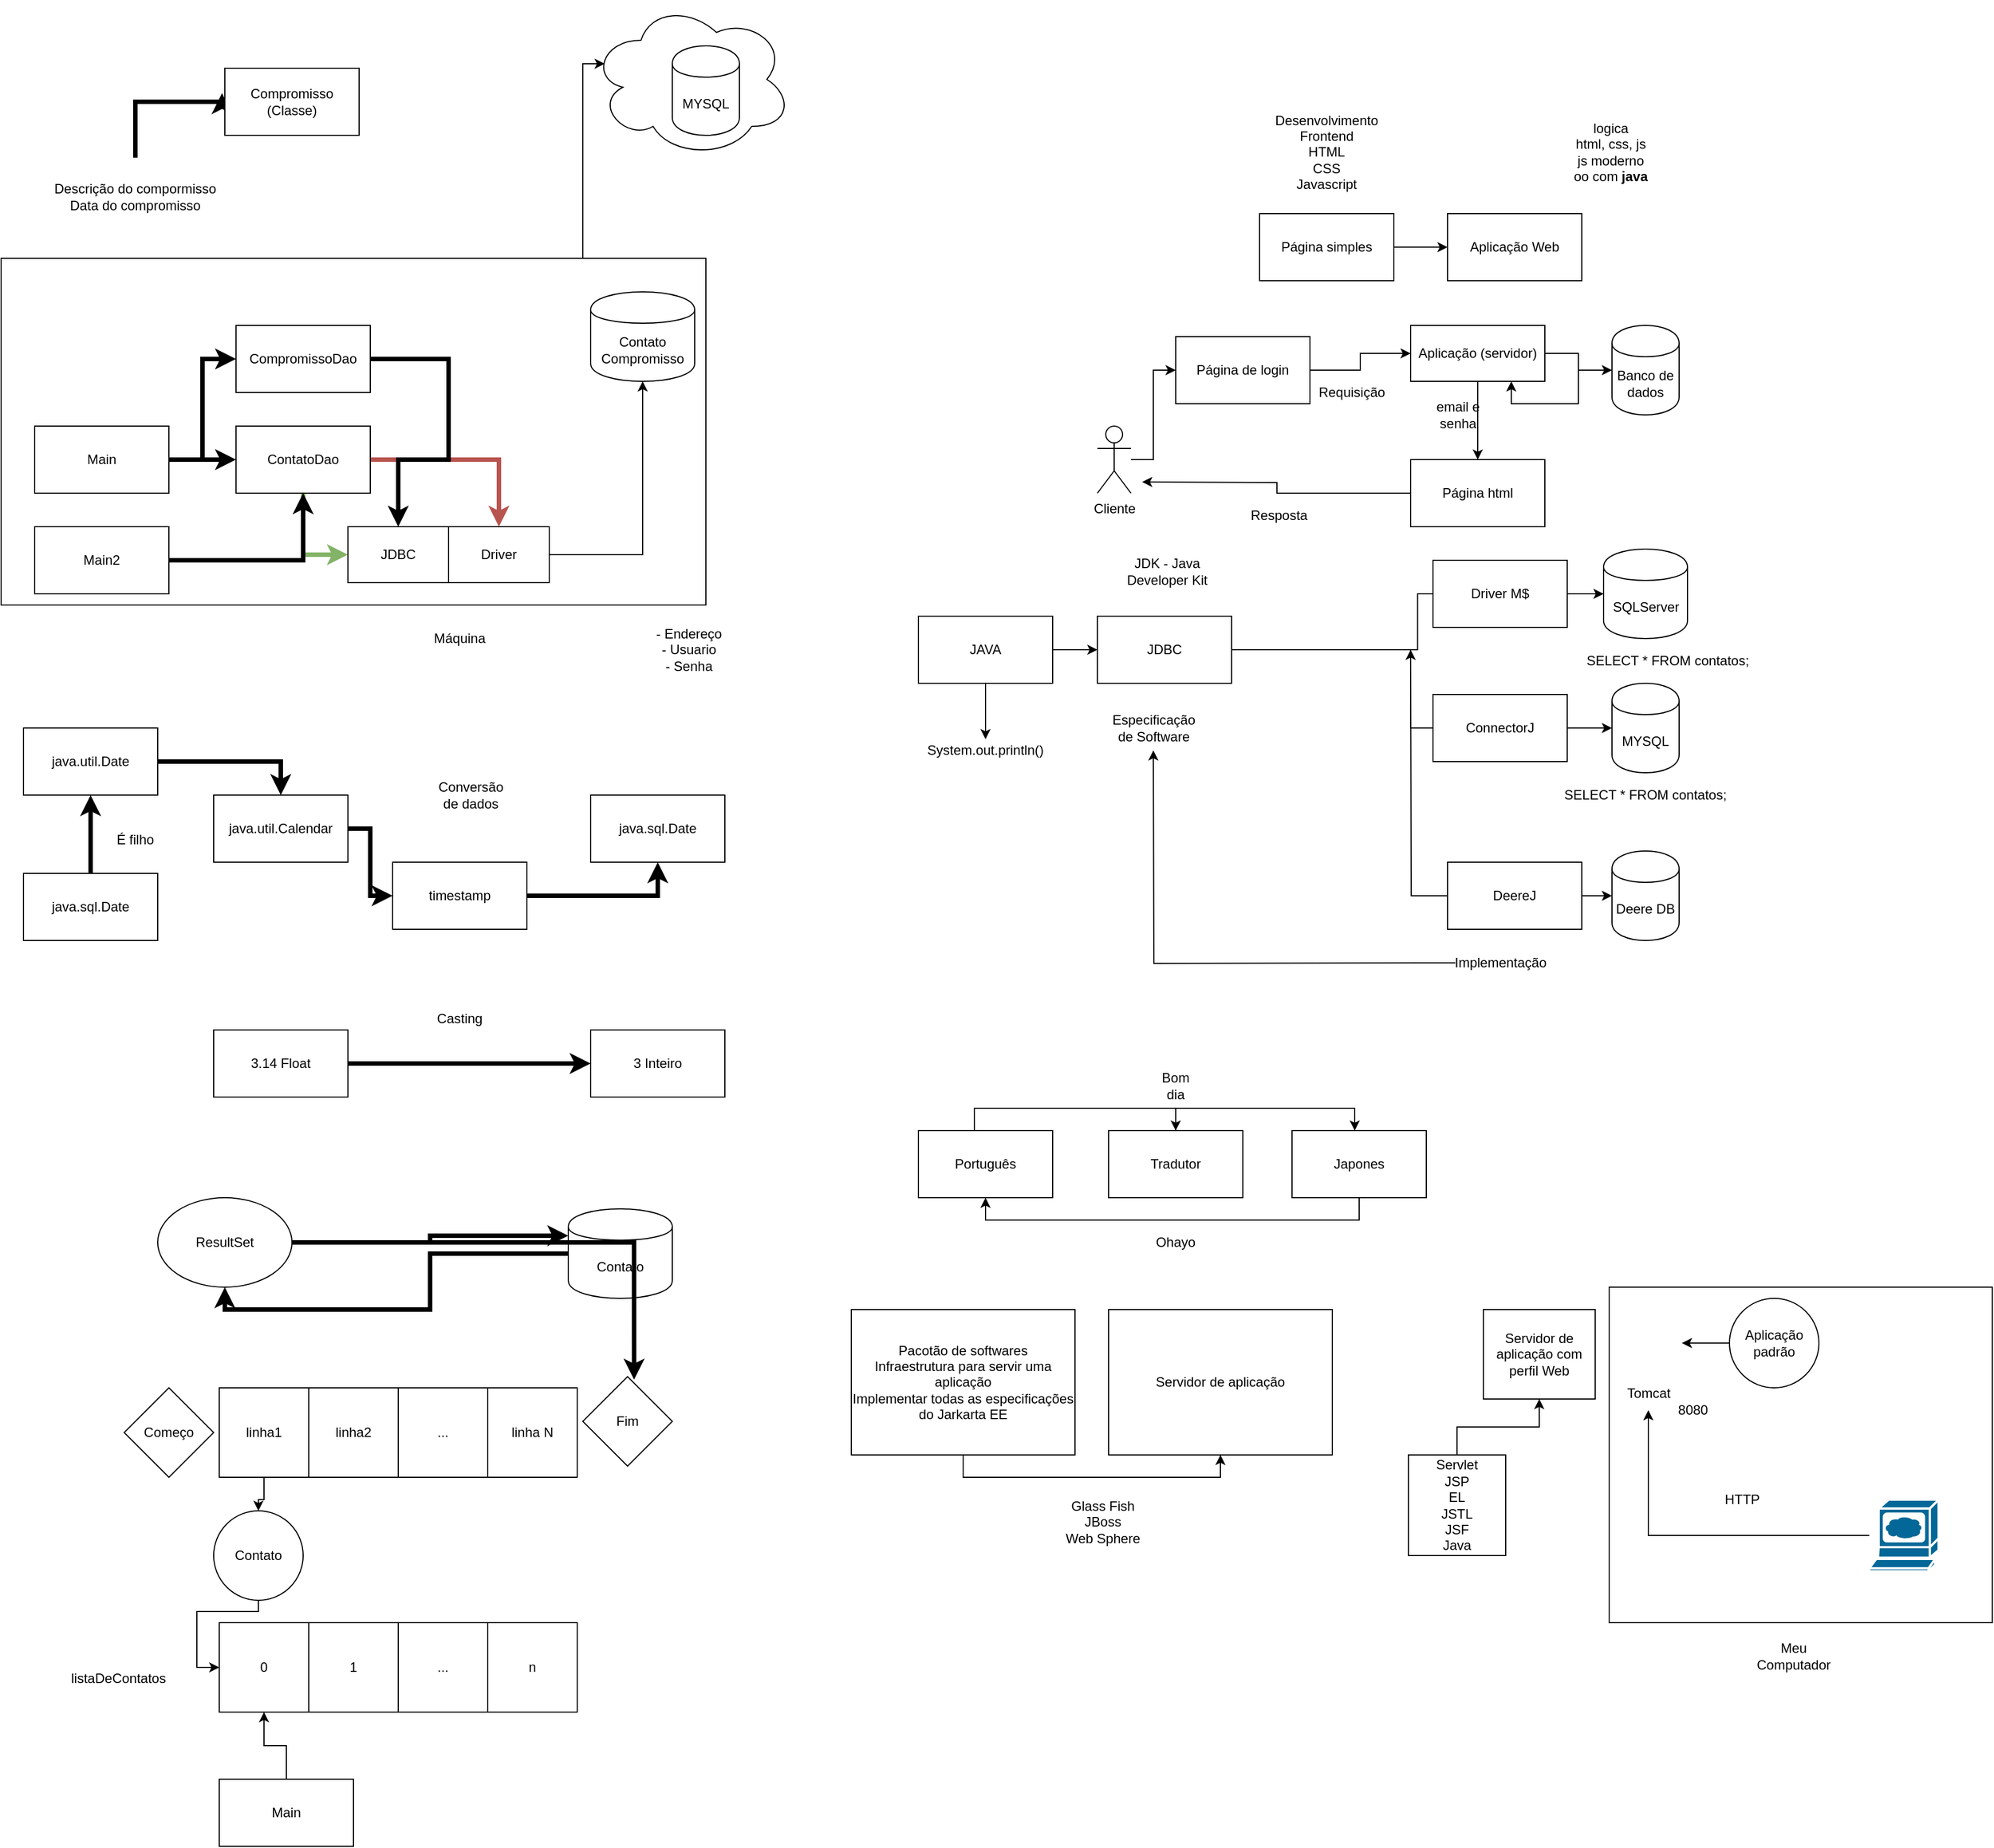 <mxfile version="13.1.12" type="github"><diagram id="440vHVHWiU5HfYFwJm3n" name="Página-1"><mxGraphModel dx="1795" dy="1606" grid="1" gridSize="10" guides="1" tooltips="1" connect="1" arrows="1" fold="1" page="1" pageScale="1" pageWidth="827" pageHeight="1169" math="0" shadow="0"><root><mxCell id="0"/><mxCell id="1" parent="0"/><mxCell id="jCvPmVA4w9FR2IgPTuBm-130" value="" style="rounded=0;whiteSpace=wrap;html=1;fillColor=none;" vertex="1" parent="1"><mxGeometry x="737.5" y="1120" width="342.5" height="300" as="geometry"/></mxCell><mxCell id="jCvPmVA4w9FR2IgPTuBm-60" style="edgeStyle=orthogonalEdgeStyle;rounded=0;orthogonalLoop=1;jettySize=auto;html=1;entryX=0.07;entryY=0.4;entryDx=0;entryDy=0;entryPerimeter=0;" edge="1" parent="1" source="jCvPmVA4w9FR2IgPTuBm-56" target="jCvPmVA4w9FR2IgPTuBm-59"><mxGeometry relative="1" as="geometry"><mxPoint x="-260" y="270" as="targetPoint"/><Array as="points"><mxPoint x="-290" y="200"/><mxPoint x="-180" y="200"/><mxPoint x="-180" y="216"/></Array></mxGeometry></mxCell><mxCell id="jCvPmVA4w9FR2IgPTuBm-56" value="" style="rounded=0;whiteSpace=wrap;html=1;fillColor=none;" vertex="1" parent="1"><mxGeometry x="-700" y="200" width="630" height="310" as="geometry"/></mxCell><mxCell id="jCvPmVA4w9FR2IgPTuBm-1" value="Desenvolvimento Frontend&lt;br&gt;HTML&lt;br&gt;CSS&lt;br&gt;Javascript" style="text;html=1;strokeColor=none;fillColor=none;align=center;verticalAlign=middle;whiteSpace=wrap;rounded=0;" vertex="1" parent="1"><mxGeometry x="430" y="90" width="110" height="30" as="geometry"/></mxCell><mxCell id="jCvPmVA4w9FR2IgPTuBm-2" value="logica&lt;br&gt;html, css, js&lt;br&gt;js moderno&lt;br&gt;oo com &lt;b&gt;java&lt;/b&gt;" style="text;html=1;strokeColor=none;fillColor=none;align=center;verticalAlign=middle;whiteSpace=wrap;rounded=0;" vertex="1" parent="1"><mxGeometry x="654" y="70" width="170" height="70" as="geometry"/></mxCell><mxCell id="jCvPmVA4w9FR2IgPTuBm-5" style="edgeStyle=orthogonalEdgeStyle;rounded=0;orthogonalLoop=1;jettySize=auto;html=1;" edge="1" parent="1" source="jCvPmVA4w9FR2IgPTuBm-3" target="jCvPmVA4w9FR2IgPTuBm-4"><mxGeometry relative="1" as="geometry"/></mxCell><mxCell id="jCvPmVA4w9FR2IgPTuBm-3" value="Página simples" style="rounded=0;whiteSpace=wrap;html=1;" vertex="1" parent="1"><mxGeometry x="425" y="160" width="120" height="60" as="geometry"/></mxCell><mxCell id="jCvPmVA4w9FR2IgPTuBm-4" value="Aplicação Web" style="rounded=0;whiteSpace=wrap;html=1;" vertex="1" parent="1"><mxGeometry x="593" y="160" width="120" height="60" as="geometry"/></mxCell><mxCell id="jCvPmVA4w9FR2IgPTuBm-10" style="edgeStyle=orthogonalEdgeStyle;rounded=0;orthogonalLoop=1;jettySize=auto;html=1;entryX=0;entryY=0.5;entryDx=0;entryDy=0;" edge="1" parent="1" source="jCvPmVA4w9FR2IgPTuBm-6" target="jCvPmVA4w9FR2IgPTuBm-7"><mxGeometry relative="1" as="geometry"/></mxCell><mxCell id="jCvPmVA4w9FR2IgPTuBm-6" value="Página de login" style="rounded=0;whiteSpace=wrap;html=1;" vertex="1" parent="1"><mxGeometry x="350" y="270" width="120" height="60" as="geometry"/></mxCell><mxCell id="jCvPmVA4w9FR2IgPTuBm-11" style="edgeStyle=orthogonalEdgeStyle;rounded=0;orthogonalLoop=1;jettySize=auto;html=1;" edge="1" parent="1" source="jCvPmVA4w9FR2IgPTuBm-7" target="jCvPmVA4w9FR2IgPTuBm-8"><mxGeometry relative="1" as="geometry"/></mxCell><mxCell id="jCvPmVA4w9FR2IgPTuBm-16" style="edgeStyle=orthogonalEdgeStyle;rounded=0;orthogonalLoop=1;jettySize=auto;html=1;entryX=0.5;entryY=0;entryDx=0;entryDy=0;" edge="1" parent="1" source="jCvPmVA4w9FR2IgPTuBm-7" target="jCvPmVA4w9FR2IgPTuBm-15"><mxGeometry relative="1" as="geometry"/></mxCell><mxCell id="jCvPmVA4w9FR2IgPTuBm-7" value="Aplicação (servidor)" style="rounded=0;whiteSpace=wrap;html=1;" vertex="1" parent="1"><mxGeometry x="560" y="260" width="120" height="50" as="geometry"/></mxCell><mxCell id="jCvPmVA4w9FR2IgPTuBm-14" style="edgeStyle=orthogonalEdgeStyle;rounded=0;orthogonalLoop=1;jettySize=auto;html=1;entryX=0.75;entryY=1;entryDx=0;entryDy=0;" edge="1" parent="1" source="jCvPmVA4w9FR2IgPTuBm-8" target="jCvPmVA4w9FR2IgPTuBm-7"><mxGeometry relative="1" as="geometry"/></mxCell><mxCell id="jCvPmVA4w9FR2IgPTuBm-8" value="Banco de dados" style="shape=cylinder;whiteSpace=wrap;html=1;boundedLbl=1;backgroundOutline=1;" vertex="1" parent="1"><mxGeometry x="740" y="260" width="60" height="80" as="geometry"/></mxCell><mxCell id="jCvPmVA4w9FR2IgPTuBm-12" value="email e senha" style="text;html=1;strokeColor=none;fillColor=none;align=center;verticalAlign=middle;whiteSpace=wrap;rounded=0;" vertex="1" parent="1"><mxGeometry x="570" y="330" width="65" height="20" as="geometry"/></mxCell><mxCell id="jCvPmVA4w9FR2IgPTuBm-17" style="edgeStyle=orthogonalEdgeStyle;rounded=0;orthogonalLoop=1;jettySize=auto;html=1;exitX=0;exitY=0.5;exitDx=0;exitDy=0;" edge="1" parent="1" source="jCvPmVA4w9FR2IgPTuBm-15"><mxGeometry relative="1" as="geometry"><mxPoint x="320" y="400" as="targetPoint"/></mxGeometry></mxCell><mxCell id="jCvPmVA4w9FR2IgPTuBm-15" value="Página html" style="rounded=0;whiteSpace=wrap;html=1;" vertex="1" parent="1"><mxGeometry x="560" y="380" width="120" height="60" as="geometry"/></mxCell><mxCell id="jCvPmVA4w9FR2IgPTuBm-19" style="edgeStyle=orthogonalEdgeStyle;rounded=0;orthogonalLoop=1;jettySize=auto;html=1;entryX=0;entryY=0.5;entryDx=0;entryDy=0;" edge="1" parent="1" source="jCvPmVA4w9FR2IgPTuBm-18" target="jCvPmVA4w9FR2IgPTuBm-6"><mxGeometry relative="1" as="geometry"/></mxCell><mxCell id="jCvPmVA4w9FR2IgPTuBm-18" value="Cliente" style="shape=umlActor;verticalLabelPosition=bottom;labelBackgroundColor=#ffffff;verticalAlign=top;html=1;outlineConnect=0;" vertex="1" parent="1"><mxGeometry x="280" y="350" width="30" height="60" as="geometry"/></mxCell><mxCell id="jCvPmVA4w9FR2IgPTuBm-20" value="Requisição" style="text;html=1;strokeColor=none;fillColor=none;align=center;verticalAlign=middle;whiteSpace=wrap;rounded=0;" vertex="1" parent="1"><mxGeometry x="475" y="310" width="65" height="20" as="geometry"/></mxCell><mxCell id="jCvPmVA4w9FR2IgPTuBm-21" value="Resposta" style="text;html=1;strokeColor=none;fillColor=none;align=center;verticalAlign=middle;whiteSpace=wrap;rounded=0;" vertex="1" parent="1"><mxGeometry x="410" y="420" width="65" height="20" as="geometry"/></mxCell><mxCell id="jCvPmVA4w9FR2IgPTuBm-25" style="edgeStyle=orthogonalEdgeStyle;rounded=0;orthogonalLoop=1;jettySize=auto;html=1;entryX=0;entryY=0.5;entryDx=0;entryDy=0;" edge="1" parent="1" source="jCvPmVA4w9FR2IgPTuBm-38" target="jCvPmVA4w9FR2IgPTuBm-23"><mxGeometry relative="1" as="geometry"><Array as="points"><mxPoint x="560" y="550"/><mxPoint x="560" y="620"/></Array></mxGeometry></mxCell><mxCell id="jCvPmVA4w9FR2IgPTuBm-26" style="edgeStyle=orthogonalEdgeStyle;rounded=0;orthogonalLoop=1;jettySize=auto;html=1;" edge="1" parent="1" source="jCvPmVA4w9FR2IgPTuBm-22" target="jCvPmVA4w9FR2IgPTuBm-27"><mxGeometry relative="1" as="geometry"><mxPoint x="180" y="640" as="targetPoint"/></mxGeometry></mxCell><mxCell id="jCvPmVA4w9FR2IgPTuBm-22" value="JAVA" style="rounded=0;whiteSpace=wrap;html=1;" vertex="1" parent="1"><mxGeometry x="120" y="520" width="120" height="60" as="geometry"/></mxCell><mxCell id="jCvPmVA4w9FR2IgPTuBm-23" value="MYSQL" style="shape=cylinder;whiteSpace=wrap;html=1;boundedLbl=1;backgroundOutline=1;" vertex="1" parent="1"><mxGeometry x="740" y="580" width="60" height="80" as="geometry"/></mxCell><mxCell id="jCvPmVA4w9FR2IgPTuBm-24" value="SELECT * FROM contatos;" style="text;html=1;strokeColor=none;fillColor=none;align=center;verticalAlign=middle;whiteSpace=wrap;rounded=0;" vertex="1" parent="1"><mxGeometry x="680" y="670" width="180" height="20" as="geometry"/></mxCell><mxCell id="jCvPmVA4w9FR2IgPTuBm-27" value="System.out.println()" style="text;html=1;strokeColor=none;fillColor=none;align=center;verticalAlign=middle;whiteSpace=wrap;rounded=0;" vertex="1" parent="1"><mxGeometry x="160" y="630" width="40" height="20" as="geometry"/></mxCell><mxCell id="jCvPmVA4w9FR2IgPTuBm-30" style="edgeStyle=orthogonalEdgeStyle;rounded=0;orthogonalLoop=1;jettySize=auto;html=1;entryX=0.5;entryY=0;entryDx=0;entryDy=0;exitX=0.417;exitY=0;exitDx=0;exitDy=0;exitPerimeter=0;" edge="1" parent="1" source="jCvPmVA4w9FR2IgPTuBm-28" target="jCvPmVA4w9FR2IgPTuBm-34"><mxGeometry relative="1" as="geometry"/></mxCell><mxCell id="jCvPmVA4w9FR2IgPTuBm-28" value="Português" style="rounded=0;whiteSpace=wrap;html=1;" vertex="1" parent="1"><mxGeometry x="120" y="980" width="120" height="60" as="geometry"/></mxCell><mxCell id="jCvPmVA4w9FR2IgPTuBm-32" style="edgeStyle=orthogonalEdgeStyle;rounded=0;orthogonalLoop=1;jettySize=auto;html=1;entryX=0.5;entryY=1;entryDx=0;entryDy=0;exitX=0.5;exitY=1;exitDx=0;exitDy=0;" edge="1" parent="1" source="jCvPmVA4w9FR2IgPTuBm-29" target="jCvPmVA4w9FR2IgPTuBm-28"><mxGeometry relative="1" as="geometry"/></mxCell><mxCell id="jCvPmVA4w9FR2IgPTuBm-29" value="Japones" style="rounded=0;whiteSpace=wrap;html=1;" vertex="1" parent="1"><mxGeometry x="454" y="980" width="120" height="60" as="geometry"/></mxCell><mxCell id="jCvPmVA4w9FR2IgPTuBm-31" value="Bom dia" style="text;html=1;strokeColor=none;fillColor=none;align=center;verticalAlign=middle;whiteSpace=wrap;rounded=0;" vertex="1" parent="1"><mxGeometry x="330" y="920" width="40" height="40" as="geometry"/></mxCell><mxCell id="jCvPmVA4w9FR2IgPTuBm-33" value="Ohayo" style="text;html=1;strokeColor=none;fillColor=none;align=center;verticalAlign=middle;whiteSpace=wrap;rounded=0;" vertex="1" parent="1"><mxGeometry x="330" y="1070" width="40" height="20" as="geometry"/></mxCell><mxCell id="jCvPmVA4w9FR2IgPTuBm-37" style="edgeStyle=orthogonalEdgeStyle;rounded=0;orthogonalLoop=1;jettySize=auto;html=1;entryX=0.467;entryY=0;entryDx=0;entryDy=0;entryPerimeter=0;exitX=0.5;exitY=0;exitDx=0;exitDy=0;" edge="1" parent="1" source="jCvPmVA4w9FR2IgPTuBm-34" target="jCvPmVA4w9FR2IgPTuBm-29"><mxGeometry relative="1" as="geometry"/></mxCell><mxCell id="jCvPmVA4w9FR2IgPTuBm-34" value="Tradutor" style="rounded=0;whiteSpace=wrap;html=1;" vertex="1" parent="1"><mxGeometry x="290" y="980" width="120" height="60" as="geometry"/></mxCell><mxCell id="jCvPmVA4w9FR2IgPTuBm-41" style="edgeStyle=orthogonalEdgeStyle;rounded=0;orthogonalLoop=1;jettySize=auto;html=1;" edge="1" parent="1" source="jCvPmVA4w9FR2IgPTuBm-38" target="jCvPmVA4w9FR2IgPTuBm-40"><mxGeometry relative="1" as="geometry"/></mxCell><mxCell id="jCvPmVA4w9FR2IgPTuBm-38" value="JDBC" style="rounded=0;whiteSpace=wrap;html=1;" vertex="1" parent="1"><mxGeometry x="280" y="520" width="120" height="60" as="geometry"/></mxCell><mxCell id="jCvPmVA4w9FR2IgPTuBm-39" style="edgeStyle=orthogonalEdgeStyle;rounded=0;orthogonalLoop=1;jettySize=auto;html=1;entryX=0;entryY=0.5;entryDx=0;entryDy=0;" edge="1" parent="1" source="jCvPmVA4w9FR2IgPTuBm-22" target="jCvPmVA4w9FR2IgPTuBm-38"><mxGeometry relative="1" as="geometry"><mxPoint x="240" y="550" as="sourcePoint"/><mxPoint x="470" y="550" as="targetPoint"/></mxGeometry></mxCell><mxCell id="jCvPmVA4w9FR2IgPTuBm-40" value="SQLServer" style="shape=cylinder;whiteSpace=wrap;html=1;boundedLbl=1;backgroundOutline=1;" vertex="1" parent="1"><mxGeometry x="732.5" y="460" width="75" height="80" as="geometry"/></mxCell><mxCell id="jCvPmVA4w9FR2IgPTuBm-42" value="SELECT * FROM contatos;" style="text;html=1;strokeColor=none;fillColor=none;align=center;verticalAlign=middle;whiteSpace=wrap;rounded=0;" vertex="1" parent="1"><mxGeometry x="700" y="550" width="180" height="20" as="geometry"/></mxCell><mxCell id="jCvPmVA4w9FR2IgPTuBm-44" value="Driver M$" style="rounded=0;whiteSpace=wrap;html=1;" vertex="1" parent="1"><mxGeometry x="580" y="470" width="120" height="60" as="geometry"/></mxCell><mxCell id="jCvPmVA4w9FR2IgPTuBm-45" value="ConnectorJ" style="rounded=0;whiteSpace=wrap;html=1;" vertex="1" parent="1"><mxGeometry x="580" y="590" width="120" height="60" as="geometry"/></mxCell><mxCell id="jCvPmVA4w9FR2IgPTuBm-46" value="Especificação de Software" style="text;html=1;strokeColor=none;fillColor=none;align=center;verticalAlign=middle;whiteSpace=wrap;rounded=0;" vertex="1" parent="1"><mxGeometry x="297.5" y="610" width="65" height="20" as="geometry"/></mxCell><mxCell id="jCvPmVA4w9FR2IgPTuBm-48" style="edgeStyle=orthogonalEdgeStyle;rounded=0;orthogonalLoop=1;jettySize=auto;html=1;" edge="1" parent="1"><mxGeometry relative="1" as="geometry"><mxPoint x="330" y="640" as="targetPoint"/><mxPoint x="600" y="830" as="sourcePoint"/></mxGeometry></mxCell><mxCell id="jCvPmVA4w9FR2IgPTuBm-47" value="Implementação" style="text;html=1;strokeColor=none;fillColor=none;align=center;verticalAlign=middle;whiteSpace=wrap;rounded=0;" vertex="1" parent="1"><mxGeometry x="607.5" y="820" width="65" height="20" as="geometry"/></mxCell><mxCell id="jCvPmVA4w9FR2IgPTuBm-49" value="Deere DB" style="shape=cylinder;whiteSpace=wrap;html=1;boundedLbl=1;backgroundOutline=1;" vertex="1" parent="1"><mxGeometry x="740" y="730" width="60" height="80" as="geometry"/></mxCell><mxCell id="jCvPmVA4w9FR2IgPTuBm-51" style="edgeStyle=orthogonalEdgeStyle;rounded=0;orthogonalLoop=1;jettySize=auto;html=1;entryX=0;entryY=0.5;entryDx=0;entryDy=0;" edge="1" parent="1" source="jCvPmVA4w9FR2IgPTuBm-50" target="jCvPmVA4w9FR2IgPTuBm-49"><mxGeometry relative="1" as="geometry"/></mxCell><mxCell id="jCvPmVA4w9FR2IgPTuBm-52" style="edgeStyle=orthogonalEdgeStyle;rounded=0;orthogonalLoop=1;jettySize=auto;html=1;" edge="1" parent="1" source="jCvPmVA4w9FR2IgPTuBm-50"><mxGeometry relative="1" as="geometry"><mxPoint x="560" y="550" as="targetPoint"/></mxGeometry></mxCell><mxCell id="jCvPmVA4w9FR2IgPTuBm-50" value="DeereJ" style="rounded=0;whiteSpace=wrap;html=1;" vertex="1" parent="1"><mxGeometry x="593" y="740" width="120" height="60" as="geometry"/></mxCell><mxCell id="jCvPmVA4w9FR2IgPTuBm-53" value="JDK - Java Developer Kit" style="text;html=1;strokeColor=none;fillColor=none;align=center;verticalAlign=middle;whiteSpace=wrap;rounded=0;" vertex="1" parent="1"><mxGeometry x="290" y="460" width="105" height="40" as="geometry"/></mxCell><mxCell id="jCvPmVA4w9FR2IgPTuBm-63" style="edgeStyle=orthogonalEdgeStyle;rounded=0;orthogonalLoop=1;jettySize=auto;html=1;entryX=0;entryY=0.5;entryDx=0;entryDy=0;strokeWidth=4;fillColor=#d5e8d4;strokeColor=#82b366;" edge="1" parent="1" source="jCvPmVA4w9FR2IgPTuBm-54" target="jCvPmVA4w9FR2IgPTuBm-62"><mxGeometry relative="1" as="geometry"/></mxCell><mxCell id="jCvPmVA4w9FR2IgPTuBm-66" style="edgeStyle=orthogonalEdgeStyle;rounded=0;orthogonalLoop=1;jettySize=auto;html=1;fillColor=#f8cecc;strokeColor=#b85450;strokeWidth=4;" edge="1" parent="1" source="jCvPmVA4w9FR2IgPTuBm-54" target="jCvPmVA4w9FR2IgPTuBm-64"><mxGeometry relative="1" as="geometry"/></mxCell><mxCell id="jCvPmVA4w9FR2IgPTuBm-54" value="ContatoDao" style="rounded=0;whiteSpace=wrap;html=1;" vertex="1" parent="1"><mxGeometry x="-490" y="350" width="120" height="60" as="geometry"/></mxCell><mxCell id="jCvPmVA4w9FR2IgPTuBm-55" value="Contato&lt;br&gt;Compromisso" style="shape=cylinder;whiteSpace=wrap;html=1;boundedLbl=1;backgroundOutline=1;" vertex="1" parent="1"><mxGeometry x="-173" y="230" width="93" height="80" as="geometry"/></mxCell><mxCell id="jCvPmVA4w9FR2IgPTuBm-57" value="Máquina" style="text;html=1;strokeColor=none;fillColor=none;align=center;verticalAlign=middle;whiteSpace=wrap;rounded=0;" vertex="1" parent="1"><mxGeometry x="-310" y="530" width="40" height="20" as="geometry"/></mxCell><mxCell id="jCvPmVA4w9FR2IgPTuBm-58" value="MYSQL" style="shape=cylinder;whiteSpace=wrap;html=1;boundedLbl=1;backgroundOutline=1;" vertex="1" parent="1"><mxGeometry x="-100" y="10" width="60" height="80" as="geometry"/></mxCell><mxCell id="jCvPmVA4w9FR2IgPTuBm-59" value="" style="ellipse;shape=cloud;whiteSpace=wrap;html=1;fillColor=none;" vertex="1" parent="1"><mxGeometry x="-173" y="-30" width="180" height="140" as="geometry"/></mxCell><mxCell id="jCvPmVA4w9FR2IgPTuBm-61" value="- Endereço&lt;br&gt;- Usuario&lt;br&gt;- Senha" style="text;html=1;strokeColor=none;fillColor=none;align=center;verticalAlign=middle;whiteSpace=wrap;rounded=0;" vertex="1" parent="1"><mxGeometry x="-130" y="520" width="90" height="60" as="geometry"/></mxCell><mxCell id="jCvPmVA4w9FR2IgPTuBm-62" value="JDBC" style="rounded=0;whiteSpace=wrap;html=1;" vertex="1" parent="1"><mxGeometry x="-390" y="440" width="90" height="50" as="geometry"/></mxCell><mxCell id="jCvPmVA4w9FR2IgPTuBm-65" style="edgeStyle=orthogonalEdgeStyle;rounded=0;orthogonalLoop=1;jettySize=auto;html=1;" edge="1" parent="1" source="jCvPmVA4w9FR2IgPTuBm-64" target="jCvPmVA4w9FR2IgPTuBm-55"><mxGeometry relative="1" as="geometry"/></mxCell><mxCell id="jCvPmVA4w9FR2IgPTuBm-64" value="Driver" style="rounded=0;whiteSpace=wrap;html=1;" vertex="1" parent="1"><mxGeometry x="-300" y="440" width="90" height="50" as="geometry"/></mxCell><mxCell id="jCvPmVA4w9FR2IgPTuBm-76" style="edgeStyle=orthogonalEdgeStyle;rounded=0;orthogonalLoop=1;jettySize=auto;html=1;strokeWidth=4;" edge="1" parent="1" source="jCvPmVA4w9FR2IgPTuBm-67" target="jCvPmVA4w9FR2IgPTuBm-75"><mxGeometry relative="1" as="geometry"/></mxCell><mxCell id="jCvPmVA4w9FR2IgPTuBm-67" value="java.util.Calendar" style="rounded=0;whiteSpace=wrap;html=1;" vertex="1" parent="1"><mxGeometry x="-510" y="680" width="120" height="60" as="geometry"/></mxCell><mxCell id="jCvPmVA4w9FR2IgPTuBm-68" value="java.sql.Date" style="rounded=0;whiteSpace=wrap;html=1;" vertex="1" parent="1"><mxGeometry x="-173" y="680" width="120" height="60" as="geometry"/></mxCell><mxCell id="jCvPmVA4w9FR2IgPTuBm-70" value="Conversão de dados" style="text;html=1;strokeColor=none;fillColor=none;align=center;verticalAlign=middle;whiteSpace=wrap;rounded=0;" vertex="1" parent="1"><mxGeometry x="-310" y="660" width="60" height="40" as="geometry"/></mxCell><mxCell id="jCvPmVA4w9FR2IgPTuBm-71" style="edgeStyle=orthogonalEdgeStyle;rounded=0;orthogonalLoop=1;jettySize=auto;html=1;strokeWidth=4;" edge="1" parent="1" source="jCvPmVA4w9FR2IgPTuBm-72" target="jCvPmVA4w9FR2IgPTuBm-73"><mxGeometry relative="1" as="geometry"/></mxCell><mxCell id="jCvPmVA4w9FR2IgPTuBm-72" value="3.14 Float" style="rounded=0;whiteSpace=wrap;html=1;" vertex="1" parent="1"><mxGeometry x="-510" y="890" width="120" height="60" as="geometry"/></mxCell><mxCell id="jCvPmVA4w9FR2IgPTuBm-73" value="3 Inteiro" style="rounded=0;whiteSpace=wrap;html=1;" vertex="1" parent="1"><mxGeometry x="-173" y="890" width="120" height="60" as="geometry"/></mxCell><mxCell id="jCvPmVA4w9FR2IgPTuBm-74" value="Casting" style="text;html=1;strokeColor=none;fillColor=none;align=center;verticalAlign=middle;whiteSpace=wrap;rounded=0;" vertex="1" parent="1"><mxGeometry x="-320" y="860" width="60" height="40" as="geometry"/></mxCell><mxCell id="jCvPmVA4w9FR2IgPTuBm-77" style="edgeStyle=orthogonalEdgeStyle;rounded=0;orthogonalLoop=1;jettySize=auto;html=1;entryX=0.5;entryY=1;entryDx=0;entryDy=0;strokeWidth=4;" edge="1" parent="1" source="jCvPmVA4w9FR2IgPTuBm-75" target="jCvPmVA4w9FR2IgPTuBm-68"><mxGeometry relative="1" as="geometry"/></mxCell><mxCell id="jCvPmVA4w9FR2IgPTuBm-75" value="timestamp" style="rounded=0;whiteSpace=wrap;html=1;" vertex="1" parent="1"><mxGeometry x="-350" y="740" width="120" height="60" as="geometry"/></mxCell><mxCell id="jCvPmVA4w9FR2IgPTuBm-79" style="edgeStyle=orthogonalEdgeStyle;rounded=0;orthogonalLoop=1;jettySize=auto;html=1;strokeWidth=4;" edge="1" parent="1" source="jCvPmVA4w9FR2IgPTuBm-78" target="jCvPmVA4w9FR2IgPTuBm-54"><mxGeometry relative="1" as="geometry"/></mxCell><mxCell id="jCvPmVA4w9FR2IgPTuBm-88" style="edgeStyle=orthogonalEdgeStyle;rounded=0;orthogonalLoop=1;jettySize=auto;html=1;entryX=0;entryY=0.5;entryDx=0;entryDy=0;strokeWidth=4;" edge="1" parent="1" source="jCvPmVA4w9FR2IgPTuBm-78" target="jCvPmVA4w9FR2IgPTuBm-84"><mxGeometry relative="1" as="geometry"/></mxCell><mxCell id="jCvPmVA4w9FR2IgPTuBm-78" value="Main" style="rounded=0;whiteSpace=wrap;html=1;" vertex="1" parent="1"><mxGeometry x="-670" y="350" width="120" height="60" as="geometry"/></mxCell><mxCell id="jCvPmVA4w9FR2IgPTuBm-83" style="edgeStyle=orthogonalEdgeStyle;rounded=0;orthogonalLoop=1;jettySize=auto;html=1;strokeWidth=4;" edge="1" parent="1" source="jCvPmVA4w9FR2IgPTuBm-80" target="jCvPmVA4w9FR2IgPTuBm-54"><mxGeometry relative="1" as="geometry"/></mxCell><mxCell id="jCvPmVA4w9FR2IgPTuBm-80" value="Main2" style="rounded=0;whiteSpace=wrap;html=1;" vertex="1" parent="1"><mxGeometry x="-670" y="440" width="120" height="60" as="geometry"/></mxCell><mxCell id="jCvPmVA4w9FR2IgPTuBm-89" style="edgeStyle=orthogonalEdgeStyle;rounded=0;orthogonalLoop=1;jettySize=auto;html=1;strokeWidth=4;" edge="1" parent="1" source="jCvPmVA4w9FR2IgPTuBm-84" target="jCvPmVA4w9FR2IgPTuBm-62"><mxGeometry relative="1" as="geometry"><Array as="points"><mxPoint x="-300" y="290"/><mxPoint x="-300" y="380"/><mxPoint x="-345" y="380"/></Array></mxGeometry></mxCell><mxCell id="jCvPmVA4w9FR2IgPTuBm-84" value="CompromissoDao" style="rounded=0;whiteSpace=wrap;html=1;" vertex="1" parent="1"><mxGeometry x="-490" y="260" width="120" height="60" as="geometry"/></mxCell><mxCell id="jCvPmVA4w9FR2IgPTuBm-87" style="edgeStyle=orthogonalEdgeStyle;rounded=0;orthogonalLoop=1;jettySize=auto;html=1;entryX=-0.021;entryY=0.371;entryDx=0;entryDy=0;entryPerimeter=0;strokeWidth=4;" edge="1" parent="1" source="jCvPmVA4w9FR2IgPTuBm-85" target="jCvPmVA4w9FR2IgPTuBm-86"><mxGeometry relative="1" as="geometry"><Array as="points"><mxPoint x="-580" y="60"/><mxPoint x="-502" y="60"/></Array></mxGeometry></mxCell><mxCell id="jCvPmVA4w9FR2IgPTuBm-85" value="Descrição do compormisso&lt;br&gt;Data do compromisso" style="text;html=1;strokeColor=none;fillColor=none;align=center;verticalAlign=middle;whiteSpace=wrap;rounded=0;" vertex="1" parent="1"><mxGeometry x="-670" y="110" width="180" height="70" as="geometry"/></mxCell><mxCell id="jCvPmVA4w9FR2IgPTuBm-86" value="Compromisso (Classe)" style="rounded=0;whiteSpace=wrap;html=1;" vertex="1" parent="1"><mxGeometry x="-500" y="30" width="120" height="60" as="geometry"/></mxCell><mxCell id="jCvPmVA4w9FR2IgPTuBm-93" style="edgeStyle=orthogonalEdgeStyle;rounded=0;orthogonalLoop=1;jettySize=auto;html=1;entryX=0.5;entryY=1;entryDx=0;entryDy=0;strokeWidth=4;" edge="1" parent="1" source="jCvPmVA4w9FR2IgPTuBm-90" target="jCvPmVA4w9FR2IgPTuBm-91"><mxGeometry relative="1" as="geometry"/></mxCell><mxCell id="jCvPmVA4w9FR2IgPTuBm-90" value="Contato&lt;br&gt;" style="shape=cylinder;whiteSpace=wrap;html=1;boundedLbl=1;backgroundOutline=1;" vertex="1" parent="1"><mxGeometry x="-193" y="1050" width="93" height="80" as="geometry"/></mxCell><mxCell id="jCvPmVA4w9FR2IgPTuBm-92" style="edgeStyle=orthogonalEdgeStyle;rounded=0;orthogonalLoop=1;jettySize=auto;html=1;entryX=0;entryY=0.3;entryDx=0;entryDy=0;strokeWidth=4;" edge="1" parent="1" source="jCvPmVA4w9FR2IgPTuBm-91" target="jCvPmVA4w9FR2IgPTuBm-90"><mxGeometry relative="1" as="geometry"/></mxCell><mxCell id="jCvPmVA4w9FR2IgPTuBm-98" style="edgeStyle=orthogonalEdgeStyle;rounded=0;orthogonalLoop=1;jettySize=auto;html=1;strokeWidth=4;entryX=0.573;entryY=0.033;entryDx=0;entryDy=0;entryPerimeter=0;" edge="1" parent="1" source="jCvPmVA4w9FR2IgPTuBm-91" target="jCvPmVA4w9FR2IgPTuBm-100"><mxGeometry relative="1" as="geometry"><mxPoint x="-550" y="1200" as="targetPoint"/></mxGeometry></mxCell><mxCell id="jCvPmVA4w9FR2IgPTuBm-91" value="ResultSet" style="ellipse;whiteSpace=wrap;html=1;fillColor=none;" vertex="1" parent="1"><mxGeometry x="-560" y="1040" width="120" height="80" as="geometry"/></mxCell><mxCell id="jCvPmVA4w9FR2IgPTuBm-112" style="edgeStyle=orthogonalEdgeStyle;rounded=0;orthogonalLoop=1;jettySize=auto;html=1;entryX=0.5;entryY=0;entryDx=0;entryDy=0;strokeWidth=1;" edge="1" parent="1" source="jCvPmVA4w9FR2IgPTuBm-94" target="jCvPmVA4w9FR2IgPTuBm-111"><mxGeometry relative="1" as="geometry"/></mxCell><mxCell id="jCvPmVA4w9FR2IgPTuBm-94" value="linha1" style="whiteSpace=wrap;html=1;aspect=fixed;fillColor=none;" vertex="1" parent="1"><mxGeometry x="-505" y="1210" width="80" height="80" as="geometry"/></mxCell><mxCell id="jCvPmVA4w9FR2IgPTuBm-95" value="linha2" style="whiteSpace=wrap;html=1;aspect=fixed;fillColor=none;" vertex="1" parent="1"><mxGeometry x="-425" y="1210" width="80" height="80" as="geometry"/></mxCell><mxCell id="jCvPmVA4w9FR2IgPTuBm-96" value="..." style="whiteSpace=wrap;html=1;aspect=fixed;fillColor=none;" vertex="1" parent="1"><mxGeometry x="-345" y="1210" width="80" height="80" as="geometry"/></mxCell><mxCell id="jCvPmVA4w9FR2IgPTuBm-97" value="linha N" style="whiteSpace=wrap;html=1;aspect=fixed;fillColor=none;" vertex="1" parent="1"><mxGeometry x="-265" y="1210" width="80" height="80" as="geometry"/></mxCell><mxCell id="jCvPmVA4w9FR2IgPTuBm-99" value="Começo" style="rhombus;whiteSpace=wrap;html=1;" vertex="1" parent="1"><mxGeometry x="-590" y="1210" width="80" height="80" as="geometry"/></mxCell><mxCell id="jCvPmVA4w9FR2IgPTuBm-100" value="Fim" style="rhombus;whiteSpace=wrap;html=1;" vertex="1" parent="1"><mxGeometry x="-180" y="1200" width="80" height="80" as="geometry"/></mxCell><mxCell id="jCvPmVA4w9FR2IgPTuBm-103" style="edgeStyle=orthogonalEdgeStyle;rounded=0;orthogonalLoop=1;jettySize=auto;html=1;entryX=0.5;entryY=1;entryDx=0;entryDy=0;strokeWidth=4;" edge="1" parent="1" source="jCvPmVA4w9FR2IgPTuBm-101" target="jCvPmVA4w9FR2IgPTuBm-102"><mxGeometry relative="1" as="geometry"/></mxCell><mxCell id="jCvPmVA4w9FR2IgPTuBm-101" value="java.sql.Date" style="rounded=0;whiteSpace=wrap;html=1;" vertex="1" parent="1"><mxGeometry x="-680" y="750" width="120" height="60" as="geometry"/></mxCell><mxCell id="jCvPmVA4w9FR2IgPTuBm-105" style="edgeStyle=orthogonalEdgeStyle;rounded=0;orthogonalLoop=1;jettySize=auto;html=1;entryX=0.5;entryY=0;entryDx=0;entryDy=0;strokeWidth=4;" edge="1" parent="1" source="jCvPmVA4w9FR2IgPTuBm-102" target="jCvPmVA4w9FR2IgPTuBm-67"><mxGeometry relative="1" as="geometry"/></mxCell><mxCell id="jCvPmVA4w9FR2IgPTuBm-102" value="java.util.Date" style="rounded=0;whiteSpace=wrap;html=1;" vertex="1" parent="1"><mxGeometry x="-680" y="620" width="120" height="60" as="geometry"/></mxCell><mxCell id="jCvPmVA4w9FR2IgPTuBm-104" value="É filho" style="text;html=1;strokeColor=none;fillColor=none;align=center;verticalAlign=middle;whiteSpace=wrap;rounded=0;" vertex="1" parent="1"><mxGeometry x="-610" y="700" width="60" height="40" as="geometry"/></mxCell><mxCell id="jCvPmVA4w9FR2IgPTuBm-106" value="0" style="whiteSpace=wrap;html=1;aspect=fixed;fillColor=none;" vertex="1" parent="1"><mxGeometry x="-505" y="1420" width="80" height="80" as="geometry"/></mxCell><mxCell id="jCvPmVA4w9FR2IgPTuBm-107" value="1" style="whiteSpace=wrap;html=1;aspect=fixed;fillColor=none;" vertex="1" parent="1"><mxGeometry x="-425" y="1420" width="80" height="80" as="geometry"/></mxCell><mxCell id="jCvPmVA4w9FR2IgPTuBm-108" value="..." style="whiteSpace=wrap;html=1;aspect=fixed;fillColor=none;" vertex="1" parent="1"><mxGeometry x="-345" y="1420" width="80" height="80" as="geometry"/></mxCell><mxCell id="jCvPmVA4w9FR2IgPTuBm-109" value="n" style="whiteSpace=wrap;html=1;aspect=fixed;fillColor=none;" vertex="1" parent="1"><mxGeometry x="-265" y="1420" width="80" height="80" as="geometry"/></mxCell><mxCell id="jCvPmVA4w9FR2IgPTuBm-110" value="listaDeContatos" style="text;html=1;strokeColor=none;fillColor=none;align=center;verticalAlign=middle;whiteSpace=wrap;rounded=0;" vertex="1" parent="1"><mxGeometry x="-625" y="1450" width="60" height="40" as="geometry"/></mxCell><mxCell id="jCvPmVA4w9FR2IgPTuBm-113" style="edgeStyle=orthogonalEdgeStyle;rounded=0;orthogonalLoop=1;jettySize=auto;html=1;entryX=0;entryY=0.5;entryDx=0;entryDy=0;strokeWidth=1;" edge="1" parent="1" source="jCvPmVA4w9FR2IgPTuBm-111" target="jCvPmVA4w9FR2IgPTuBm-106"><mxGeometry relative="1" as="geometry"><Array as="points"><mxPoint x="-470" y="1410"/><mxPoint x="-525" y="1410"/><mxPoint x="-525" y="1460"/></Array></mxGeometry></mxCell><mxCell id="jCvPmVA4w9FR2IgPTuBm-111" value="Contato" style="ellipse;whiteSpace=wrap;html=1;aspect=fixed;fillColor=none;" vertex="1" parent="1"><mxGeometry x="-510" y="1320" width="80" height="80" as="geometry"/></mxCell><mxCell id="jCvPmVA4w9FR2IgPTuBm-115" style="edgeStyle=orthogonalEdgeStyle;rounded=0;orthogonalLoop=1;jettySize=auto;html=1;entryX=0.5;entryY=1;entryDx=0;entryDy=0;strokeWidth=1;" edge="1" parent="1" source="jCvPmVA4w9FR2IgPTuBm-114" target="jCvPmVA4w9FR2IgPTuBm-106"><mxGeometry relative="1" as="geometry"/></mxCell><mxCell id="jCvPmVA4w9FR2IgPTuBm-114" value="Main" style="rounded=0;whiteSpace=wrap;html=1;fillColor=none;" vertex="1" parent="1"><mxGeometry x="-505" y="1560" width="120" height="60" as="geometry"/></mxCell><mxCell id="jCvPmVA4w9FR2IgPTuBm-119" style="edgeStyle=orthogonalEdgeStyle;rounded=0;orthogonalLoop=1;jettySize=auto;html=1;entryX=0.5;entryY=1;entryDx=0;entryDy=0;strokeWidth=1;exitX=0.5;exitY=1;exitDx=0;exitDy=0;" edge="1" parent="1" source="jCvPmVA4w9FR2IgPTuBm-116" target="jCvPmVA4w9FR2IgPTuBm-117"><mxGeometry relative="1" as="geometry"/></mxCell><mxCell id="jCvPmVA4w9FR2IgPTuBm-116" value="Pacotão de softwares&lt;br&gt;Infraestrutura para servir uma aplicação&lt;br&gt;Implementar todas as especificações do Jarkarta EE" style="rounded=0;whiteSpace=wrap;html=1;fillColor=none;" vertex="1" parent="1"><mxGeometry x="60" y="1140" width="200" height="130" as="geometry"/></mxCell><mxCell id="jCvPmVA4w9FR2IgPTuBm-117" value="Servidor de aplicação" style="rounded=0;whiteSpace=wrap;html=1;fillColor=none;" vertex="1" parent="1"><mxGeometry x="290" y="1140" width="200" height="130" as="geometry"/></mxCell><mxCell id="jCvPmVA4w9FR2IgPTuBm-120" value="Glass Fish&lt;br&gt;JBoss&lt;br&gt;Web Sphere" style="text;html=1;strokeColor=none;fillColor=none;align=center;verticalAlign=middle;whiteSpace=wrap;rounded=0;" vertex="1" parent="1"><mxGeometry x="250" y="1300" width="70" height="60" as="geometry"/></mxCell><mxCell id="jCvPmVA4w9FR2IgPTuBm-121" value="Servidor de aplicação com perfil Web" style="rounded=0;whiteSpace=wrap;html=1;fillColor=none;" vertex="1" parent="1"><mxGeometry x="625" y="1140" width="100" height="80" as="geometry"/></mxCell><mxCell id="jCvPmVA4w9FR2IgPTuBm-123" style="edgeStyle=orthogonalEdgeStyle;rounded=0;orthogonalLoop=1;jettySize=auto;html=1;entryX=0.5;entryY=1;entryDx=0;entryDy=0;strokeWidth=1;" edge="1" parent="1" source="jCvPmVA4w9FR2IgPTuBm-122" target="jCvPmVA4w9FR2IgPTuBm-121"><mxGeometry relative="1" as="geometry"/></mxCell><mxCell id="jCvPmVA4w9FR2IgPTuBm-122" value="Servlet&lt;br&gt;JSP&lt;br&gt;EL&lt;br&gt;JSTL&lt;br&gt;JSF&lt;br&gt;Java" style="rounded=0;whiteSpace=wrap;html=1;fillColor=none;" vertex="1" parent="1"><mxGeometry x="558" y="1270" width="87" height="90" as="geometry"/></mxCell><mxCell id="jCvPmVA4w9FR2IgPTuBm-124" value="" style="shape=image;html=1;verticalAlign=top;verticalLabelPosition=bottom;labelBackgroundColor=#ffffff;imageAspect=0;aspect=fixed;image=https://cdn4.iconfinder.com/data/icons/free-retina-icon-set/60/Cat_head.png;fillColor=none;" vertex="1" parent="1"><mxGeometry x="742.5" y="1140" width="60" height="60" as="geometry"/></mxCell><mxCell id="jCvPmVA4w9FR2IgPTuBm-125" value="Tomcat" style="text;html=1;strokeColor=none;fillColor=none;align=center;verticalAlign=middle;whiteSpace=wrap;rounded=0;" vertex="1" parent="1"><mxGeometry x="737.5" y="1200" width="70" height="30" as="geometry"/></mxCell><mxCell id="jCvPmVA4w9FR2IgPTuBm-127" style="edgeStyle=orthogonalEdgeStyle;rounded=0;orthogonalLoop=1;jettySize=auto;html=1;strokeWidth=1;" edge="1" parent="1" source="jCvPmVA4w9FR2IgPTuBm-126" target="jCvPmVA4w9FR2IgPTuBm-125"><mxGeometry relative="1" as="geometry"/></mxCell><mxCell id="jCvPmVA4w9FR2IgPTuBm-126" value="" style="shape=mxgraph.cisco.computers_and_peripherals.web_browser;html=1;dashed=0;fillColor=#036897;strokeColor=#ffffff;strokeWidth=2;verticalLabelPosition=bottom;verticalAlign=top" vertex="1" parent="1"><mxGeometry x="970" y="1310" width="62" height="64" as="geometry"/></mxCell><mxCell id="jCvPmVA4w9FR2IgPTuBm-128" value="HTTP" style="text;html=1;strokeColor=none;fillColor=none;align=center;verticalAlign=middle;whiteSpace=wrap;rounded=0;" vertex="1" parent="1"><mxGeometry x="824" y="1300" width="65" height="20" as="geometry"/></mxCell><mxCell id="jCvPmVA4w9FR2IgPTuBm-129" value="8080" style="text;html=1;strokeColor=none;fillColor=none;align=center;verticalAlign=middle;whiteSpace=wrap;rounded=0;" vertex="1" parent="1"><mxGeometry x="780" y="1220" width="65" height="20" as="geometry"/></mxCell><mxCell id="jCvPmVA4w9FR2IgPTuBm-131" value="Meu Computador" style="text;html=1;strokeColor=none;fillColor=none;align=center;verticalAlign=middle;whiteSpace=wrap;rounded=0;" vertex="1" parent="1"><mxGeometry x="870" y="1440" width="65" height="20" as="geometry"/></mxCell><mxCell id="jCvPmVA4w9FR2IgPTuBm-133" style="edgeStyle=orthogonalEdgeStyle;rounded=0;orthogonalLoop=1;jettySize=auto;html=1;entryX=1;entryY=0.5;entryDx=0;entryDy=0;strokeWidth=1;" edge="1" parent="1" source="jCvPmVA4w9FR2IgPTuBm-132" target="jCvPmVA4w9FR2IgPTuBm-124"><mxGeometry relative="1" as="geometry"/></mxCell><mxCell id="jCvPmVA4w9FR2IgPTuBm-132" value="Aplicação padrão" style="ellipse;whiteSpace=wrap;html=1;aspect=fixed;fillColor=none;" vertex="1" parent="1"><mxGeometry x="845" y="1130" width="80" height="80" as="geometry"/></mxCell></root></mxGraphModel></diagram></mxfile>